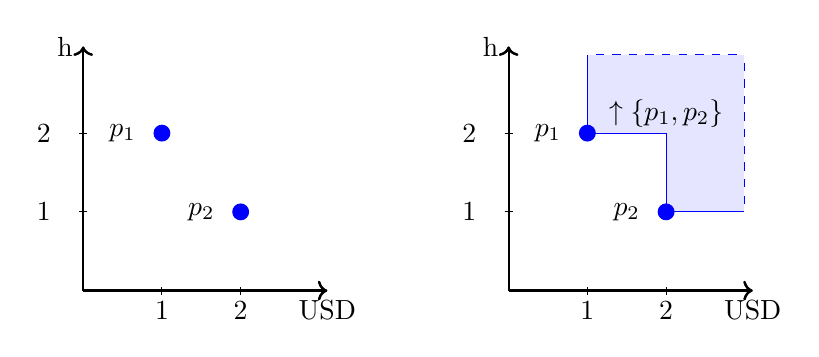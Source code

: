 \begin{tikzpicture}
\draw[->, thick] (0,0)--(3.1,0) {};
\draw[->, thick] (0,0)--(0,3.1) {};
\node at (0.5,2) {$p_1$};
\node at (1.5,1) {$p_2$};
\filldraw[fill=blue,draw=blue] (1,2) circle(0.1);
\filldraw[fill=blue,draw=blue] (2,1) circle(0.1);
\node at (-0.5,2) {2};
\node at (-0.5,1) {1};
\draw[-] (-0.05,2)--(0.05,2){};
\draw[-] (-0.05,1)--(0.05,1){};
\draw[-] (1,-0.05)--(1,0.05){};
\draw[-] (2,-0.05)--(2,0.05){};
\node at (1,-0.25) {1};
\node at (2,-0.25) {2};
\draw[->, thick] (0,0)--(3.1,0) node[below]{USD};
\draw[->, thick] (0,0)--(0,3.1) node[left]{h};
\end{tikzpicture}\hspace{1cm} 
\begin{tikzpicture}
\draw[->, thick] (0,0)--(3.1,0) {};
\draw[->, thick] (0,0)--(0,3.1) {};
\draw[draw=blue, fill= blue!10!white] (1,2) -- (2,2) -|(2,1)|-(3,1)-|(3,2)|-(1,3)-|(1,2);
\draw[thick, color=white, dashed] (1,3) -- (3,3);
\draw[thick, color=white, dashed] (3,3) -- (3,1);
\node at (2,2.25) {$\uparrow \{p_1,p_2\}$};
\node at (0.5,2) {$p_1$};
\node at (1.5,1) {$p_2$};
\filldraw[fill=blue,draw=blue] (1,2) circle(0.1);
\filldraw[fill=blue,draw=blue] (2,1) circle(0.1);
\node at (-0.5,2) {2};
\node at (-0.5,1) {1};
\draw[-] (-0.05,2)--(0.05,2){};
\draw[-] (-0.05,1)--(0.05,1){};
\draw[-] (1,-0.05)--(1,0.05){};
\draw[-] (2,-0.05)--(2,0.05){};
\node at (1,-0.25) {1};
\node at (2,-0.25) {2};
\draw[->, thick] (0,0)--(3.1,0) node[below]{USD};
\draw[->, thick] (0,0)--(0,3.1) node[left]{h};
\end{tikzpicture}